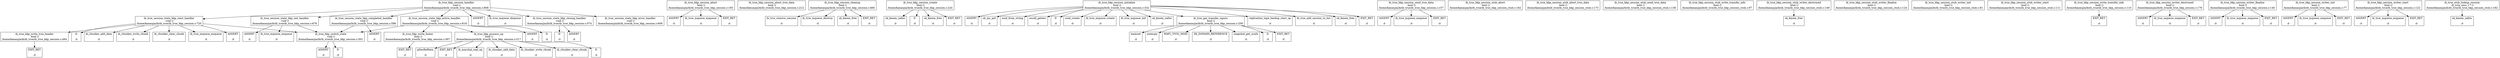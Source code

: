 digraph sarien {
node [shape=box];edge [color=black style=solid];
node_1 [ label="ib_trse_bkp_process_op\n bool ()\n/home/kanaujia/ib/ib_trse/ib_trse_bkp_session.c:517" ]
node_2 [ label="ib_marshal_repl_op\n\n:0" ]
	node_1 -> node_2 ;
node_3 [ label="ib_chunker_add_data\n\n:0" ]
	node_1 -> node_3 ;
node_4 [ label="ib_chunker_write_chunk\n\n:0" ]
	node_1 -> node_4 ;
node_5 [ label="ib_chunker_clear_chunk\n\n:0" ]
	node_1 -> node_5 ;
node_6 [ label="D\n\n:0" ]
	node_1 -> node_6 ;
node_7 [ label="gDecRefItem\n\n:0" ]
	node_1 -> node_7 ;
node_8 [ label="EXIT_RET\n\n:0" ]
	node_1 -> node_8 ;
node_9 [ label="ib_trse_bkp_session_abort\n bool ()\n/home/kanaujia/ib/ib_trse/ib_trse_bkp_session.c:193" ]
node_10 [ label="ASSERT\n\n:0" ]
	node_9 -> node_10 ;
node_11 [ label="ib_trse_mqueue_enqueue\n\n:0" ]
	node_9 -> node_11 ;
node_12 [ label="EXIT_RET\n\n:0" ]
	node_9 -> node_12 ;
node_13 [ label="ib_trse_bkp_session_abort_trse_data\n bool ()\n/home/kanaujia/ib/ib_trse/ib_trse_bkp_session.c:212" ]
node_14 [ label="ib_trse_bkp_session_cleanup\n bool ()\n/home/kanaujia/ib/ib_trse/ib_trse_bkp_session.c:466" ]
node_15 [ label="ib_trse_remove_session\n\n:0" ]
	node_14 -> node_15 ;
node_16 [ label="ib_trse_mqueue_destroy\n\n:0" ]
	node_14 -> node_16 ;
node_17 [ label="sk_kmem_free\n\n:0" ]
	node_14 -> node_17 ;
node_18 [ label="EXIT_RET\n\n:0" ]
	node_14 -> node_18 ;
node_19 [ label="ib_trse_bkp_session_create\n bool ()\n/home/kanaujia/ib/ib_trse/ib_trse_bkp_session.c:224" ]
node_20 [ label="sk_kmem_zalloc\n\n:0" ]
	node_19 -> node_20 ;
node_21 [ label="D\n\n:0" ]
	node_19 -> node_21 ;
node_22 [ label="sk_kmem_free\n\n:0" ]
	node_19 -> node_22 ;
node_23 [ label="EXIT_RET\n\n:0" ]
	node_19 -> node_23 ;
node_24 [ label="ib_trse_bkp_session_handler\n void ()\n/home/kanaujia/ib/ib_trse/ib_trse_bkp_session.c:808" ]
node_25 [ label="ASSERT\n\n:0" ]
	node_24 -> node_25 ;
node_26 [ label="ib_trse_mqueue_dequeue\n\n:0" ]
	node_24 -> node_26 ;
node_27 [ label="ib_trse_session_state_bkp_start_handler\n void ()\n/home/kanaujia/ib/ib_trse/ib_trse_bkp_session.c:720" ]
	node_24 -> node_27 ;
node_28 [ label="ASSERT\n\n:0" ]
	node_27 -> node_28 ;
node_29 [ label="ib_trse_bkp_switch_state\n void ()\n/home/kanaujia/ib/ib_trse/ib_trse_bkp_session.c:501" ]
	node_27 -> node_29 ;
node_30 [ label="ASSERT\n\n:0" ]
	node_29 -> node_30 ;
node_31 [ label="D\n\n:0" ]
	node_29 -> node_31 ;
node_32 [ label="ib_trse_bkp_write_trse_header\n bool ()\n/home/kanaujia/ib/ib_trse/ib_trse_bkp_session.c:494" ]
	node_27 -> node_32 ;
node_33 [ label="EXIT_RET\n\n:0" ]
	node_32 -> node_33 ;
node_34 [ label="D\n\n:0" ]
	node_27 -> node_34 ;
node_35 [ label="ib_chunker_add_data\n\n:0" ]
	node_27 -> node_35 ;
node_36 [ label="ib_chunker_write_chunk\n\n:0" ]
	node_27 -> node_36 ;
node_37 [ label="ib_chunker_clear_chunk\n\n:0" ]
	node_27 -> node_37 ;
node_38 [ label="ib_trse_mqueue_enqueue\n\n:0" ]
	node_27 -> node_38 ;
node_39 [ label="ib_trse_session_state_bkp_init_handler\n void ()\n/home/kanaujia/ib/ib_trse/ib_trse_bkp_session.c:676" ]
	node_24 -> node_39 ;
node_40 [ label="ASSERT\n\n:0" ]
	node_39 -> node_40 ;
	node_39 -> node_29 ;
node_42 [ label="ib_trse_mqueue_enqueue\n\n:0" ]
	node_39 -> node_42 ;
node_43 [ label="ib_trse_session_state_bkp_active_handler\n void ()\n/home/kanaujia/ib/ib_trse/ib_trse_bkp_session.c:618" ]
	node_24 -> node_43 ;
node_44 [ label="ASSERT\n\n:0" ]
	node_43 -> node_44 ;
	node_43 -> node_1 ;
node_46 [ label="D\n\n:0" ]
	node_43 -> node_46 ;
node_47 [ label="ib_trse_bkp_write_footer\n bool ()\n/home/kanaujia/ib/ib_trse/ib_trse_bkp_session.c:567" ]
	node_43 -> node_47 ;
node_48 [ label="EXIT_RET\n\n:0" ]
	node_47 -> node_48 ;
	node_43 -> node_29 ;
node_50 [ label="ib_trse_session_state_bkp_completed_handler\n void ()\n/home/kanaujia/ib/ib_trse/ib_trse_bkp_session.c:586" ]
	node_24 -> node_50 ;
node_51 [ label="ASSERT\n\n:0" ]
	node_50 -> node_51 ;
	node_50 -> node_29 ;
node_53 [ label="ib_trse_session_state_bkp_closing_handler\n void ()\n/home/kanaujia/ib/ib_trse/ib_trse_bkp_session.c:574" ]
	node_24 -> node_53 ;
node_54 [ label="ASSERT\n\n:0" ]
	node_53 -> node_54 ;
node_55 [ label="D\n\n:0" ]
	node_53 -> node_55 ;
node_56 [ label="ib_trse_session_state_bkp_error_handler\n void ()\n/home/kanaujia/ib/ib_trse/ib_trse_bkp_session.c:609" ]
	node_24 -> node_56 ;
node_57 [ label="ib_trse_bkp_session_initialize\n bool ()\n/home/kanaujia/ib/ib_trse/ib_trse_bkp_session.c:332" ]
node_58 [ label="ASSERT\n\n:0" ]
	node_57 -> node_58 ;
node_59 [ label="sk_my_pid\n\n:0" ]
	node_57 -> node_59 ;
node_60 [ label="uuid_from_string\n\n:0" ]
	node_57 -> node_60 ;
node_61 [ label="oscall_getenv\n\n:0" ]
	node_57 -> node_61 ;
node_62 [ label="D\n\n:0" ]
	node_57 -> node_62 ;
node_63 [ label="uuid_create\n\n:0" ]
	node_57 -> node_63 ;
node_64 [ label="ib_trse_mqueue_create\n\n:0" ]
	node_57 -> node_64 ;
node_65 [ label="ib_trse_mqueue_init\n\n:0" ]
	node_57 -> node_65 ;
node_66 [ label="sk_kmem_zalloc\n\n:0" ]
	node_57 -> node_66 ;
node_67 [ label="ib_trse_get_transfer_inputs\n bool ()\n/home/kanaujia/ib/ib_trse/ib_trse_bkp_session.c:256" ]
	node_57 -> node_67 ;
node_68 [ label="memset\n\n:0" ]
	node_67 -> node_68 ;
node_69 [ label="memcpy\n\n:0" ]
	node_67 -> node_69 ;
node_70 [ label="WAFL_VVOL_MSID\n\n:0" ]
	node_67 -> node_70 ;
node_71 [ label="SK_DOMAIN_REFERENCE\n\n:0" ]
	node_67 -> node_71 ;
node_72 [ label="snapshot_get_uuids\n\n:0" ]
	node_67 -> node_72 ;
node_73 [ label="D\n\n:0" ]
	node_67 -> node_73 ;
node_74 [ label="EXIT_RET\n\n:0" ]
	node_67 -> node_74 ;
node_75 [ label="replication_tape_backup_start_op\n\n:0" ]
	node_57 -> node_75 ;
node_76 [ label="ib_trse_add_session_to_list\n\n:0" ]
	node_57 -> node_76 ;
node_77 [ label="sk_kmem_free\n\n:0" ]
	node_57 -> node_77 ;
node_78 [ label="EXIT_RET\n\n:0" ]
	node_57 -> node_78 ;
node_79 [ label="ib_trse_bkp_session_send_trse_data\n bool ()\n/home/kanaujia/ib/ib_trse/ib_trse_bkp_session.c:157" ]
node_80 [ label="ASSERT\n\n:0" ]
	node_79 -> node_80 ;
node_81 [ label="ib_trse_mqueue_enqueue\n\n:0" ]
	node_79 -> node_81 ;
node_82 [ label="EXIT_RET\n\n:0" ]
	node_79 -> node_82 ;
node_83 [ label="ib_trse_bkp_session_stub_abort\n bool ()\n/home/kanaujia/ib/ib_trse/ib_trse_bkp_session_stub.c:162" ]
node_84 [ label="ib_trse_bkp_session_stub_abort_trse_data\n bool ()\n/home/kanaujia/ib/ib_trse/ib_trse_bkp_session_stub.c:173" ]
node_85 [ label="ib_trse_bkp_session_stub_send_trse_data\n bool ()\n/home/kanaujia/ib/ib_trse/ib_trse_bkp_session_stub.c:136" ]
node_86 [ label="ib_trse_bkp_session_stub_write_transfer_info\n bool ()\n/home/kanaujia/ib/ib_trse/ib_trse_bkp_session_stub.c:97" ]
node_87 [ label="ib_trse_bkp_session_stub_writer_destroyed\n bool ()\n/home/kanaujia/ib/ib_trse/ib_trse_bkp_session_stub.c:149" ]
node_88 [ label="sk_kmem_free\n\n:0" ]
	node_87 -> node_88 ;
node_89 [ label="ib_trse_bkp_session_stub_writer_finalize\n bool ()\n/home/kanaujia/ib/ib_trse/ib_trse_bkp_session_stub.c:124" ]
node_90 [ label="ib_trse_bkp_session_stub_writer_init\n bool ()\n/home/kanaujia/ib/ib_trse/ib_trse_bkp_session_stub.c:81" ]
node_91 [ label="ib_trse_bkp_session_stub_writer_start\n bool ()\n/home/kanaujia/ib/ib_trse/ib_trse_bkp_session_stub.c:111" ]
node_92 [ label="ib_trse_bkp_session_write_transfer_info\n bool ()\n/home/kanaujia/ib/ib_trse/ib_trse_bkp_session.c:110" ]
node_93 [ label="EXIT_RET\n\n:0" ]
	node_92 -> node_93 ;
node_94 [ label="ib_trse_bkp_session_writer_destroyed\n bool ()\n/home/kanaujia/ib/ib_trse/ib_trse_bkp_session.c:176" ]
node_95 [ label="ASSERT\n\n:0" ]
	node_94 -> node_95 ;
node_96 [ label="ib_trse_mqueue_enqueue\n\n:0" ]
	node_94 -> node_96 ;
node_97 [ label="EXIT_RET\n\n:0" ]
	node_94 -> node_97 ;
node_98 [ label="ib_trse_bkp_session_writer_finalize\n bool ()\n/home/kanaujia/ib/ib_trse/ib_trse_bkp_session.c:140" ]
node_99 [ label="ASSERT\n\n:0" ]
	node_98 -> node_99 ;
node_100 [ label="ib_trse_mqueue_enqueue\n\n:0" ]
	node_98 -> node_100 ;
node_101 [ label="EXIT_RET\n\n:0" ]
	node_98 -> node_101 ;
node_102 [ label="ib_trse_bkp_session_writer_init\n bool ()\n/home/kanaujia/ib/ib_trse/ib_trse_bkp_session.c:77" ]
node_103 [ label="ASSERT\n\n:0" ]
	node_102 -> node_103 ;
node_104 [ label="ib_trse_mqueue_enqueue\n\n:0" ]
	node_102 -> node_104 ;
node_105 [ label="EXIT_RET\n\n:0" ]
	node_102 -> node_105 ;
node_106 [ label="ib_trse_bkp_session_writer_start\n bool ()\n/home/kanaujia/ib/ib_trse/ib_trse_bkp_session.c:122" ]
node_107 [ label="ASSERT\n\n:0" ]
	node_106 -> node_107 ;
node_108 [ label="ib_trse_mqueue_enqueue\n\n:0" ]
	node_106 -> node_108 ;
node_109 [ label="EXIT_RET\n\n:0" ]
	node_106 -> node_109 ;
node_119 [ label="ib_trse_stub_lookup_session\n ib_trse_sess_t * ()\n/home/kanaujia/ib/ib_trse/ib_trse_bkp_session_stub.c:182" ]
node_120 [ label="sk_kmem_zalloc\n\n:0" ]
	node_119 -> node_120 ;
}
